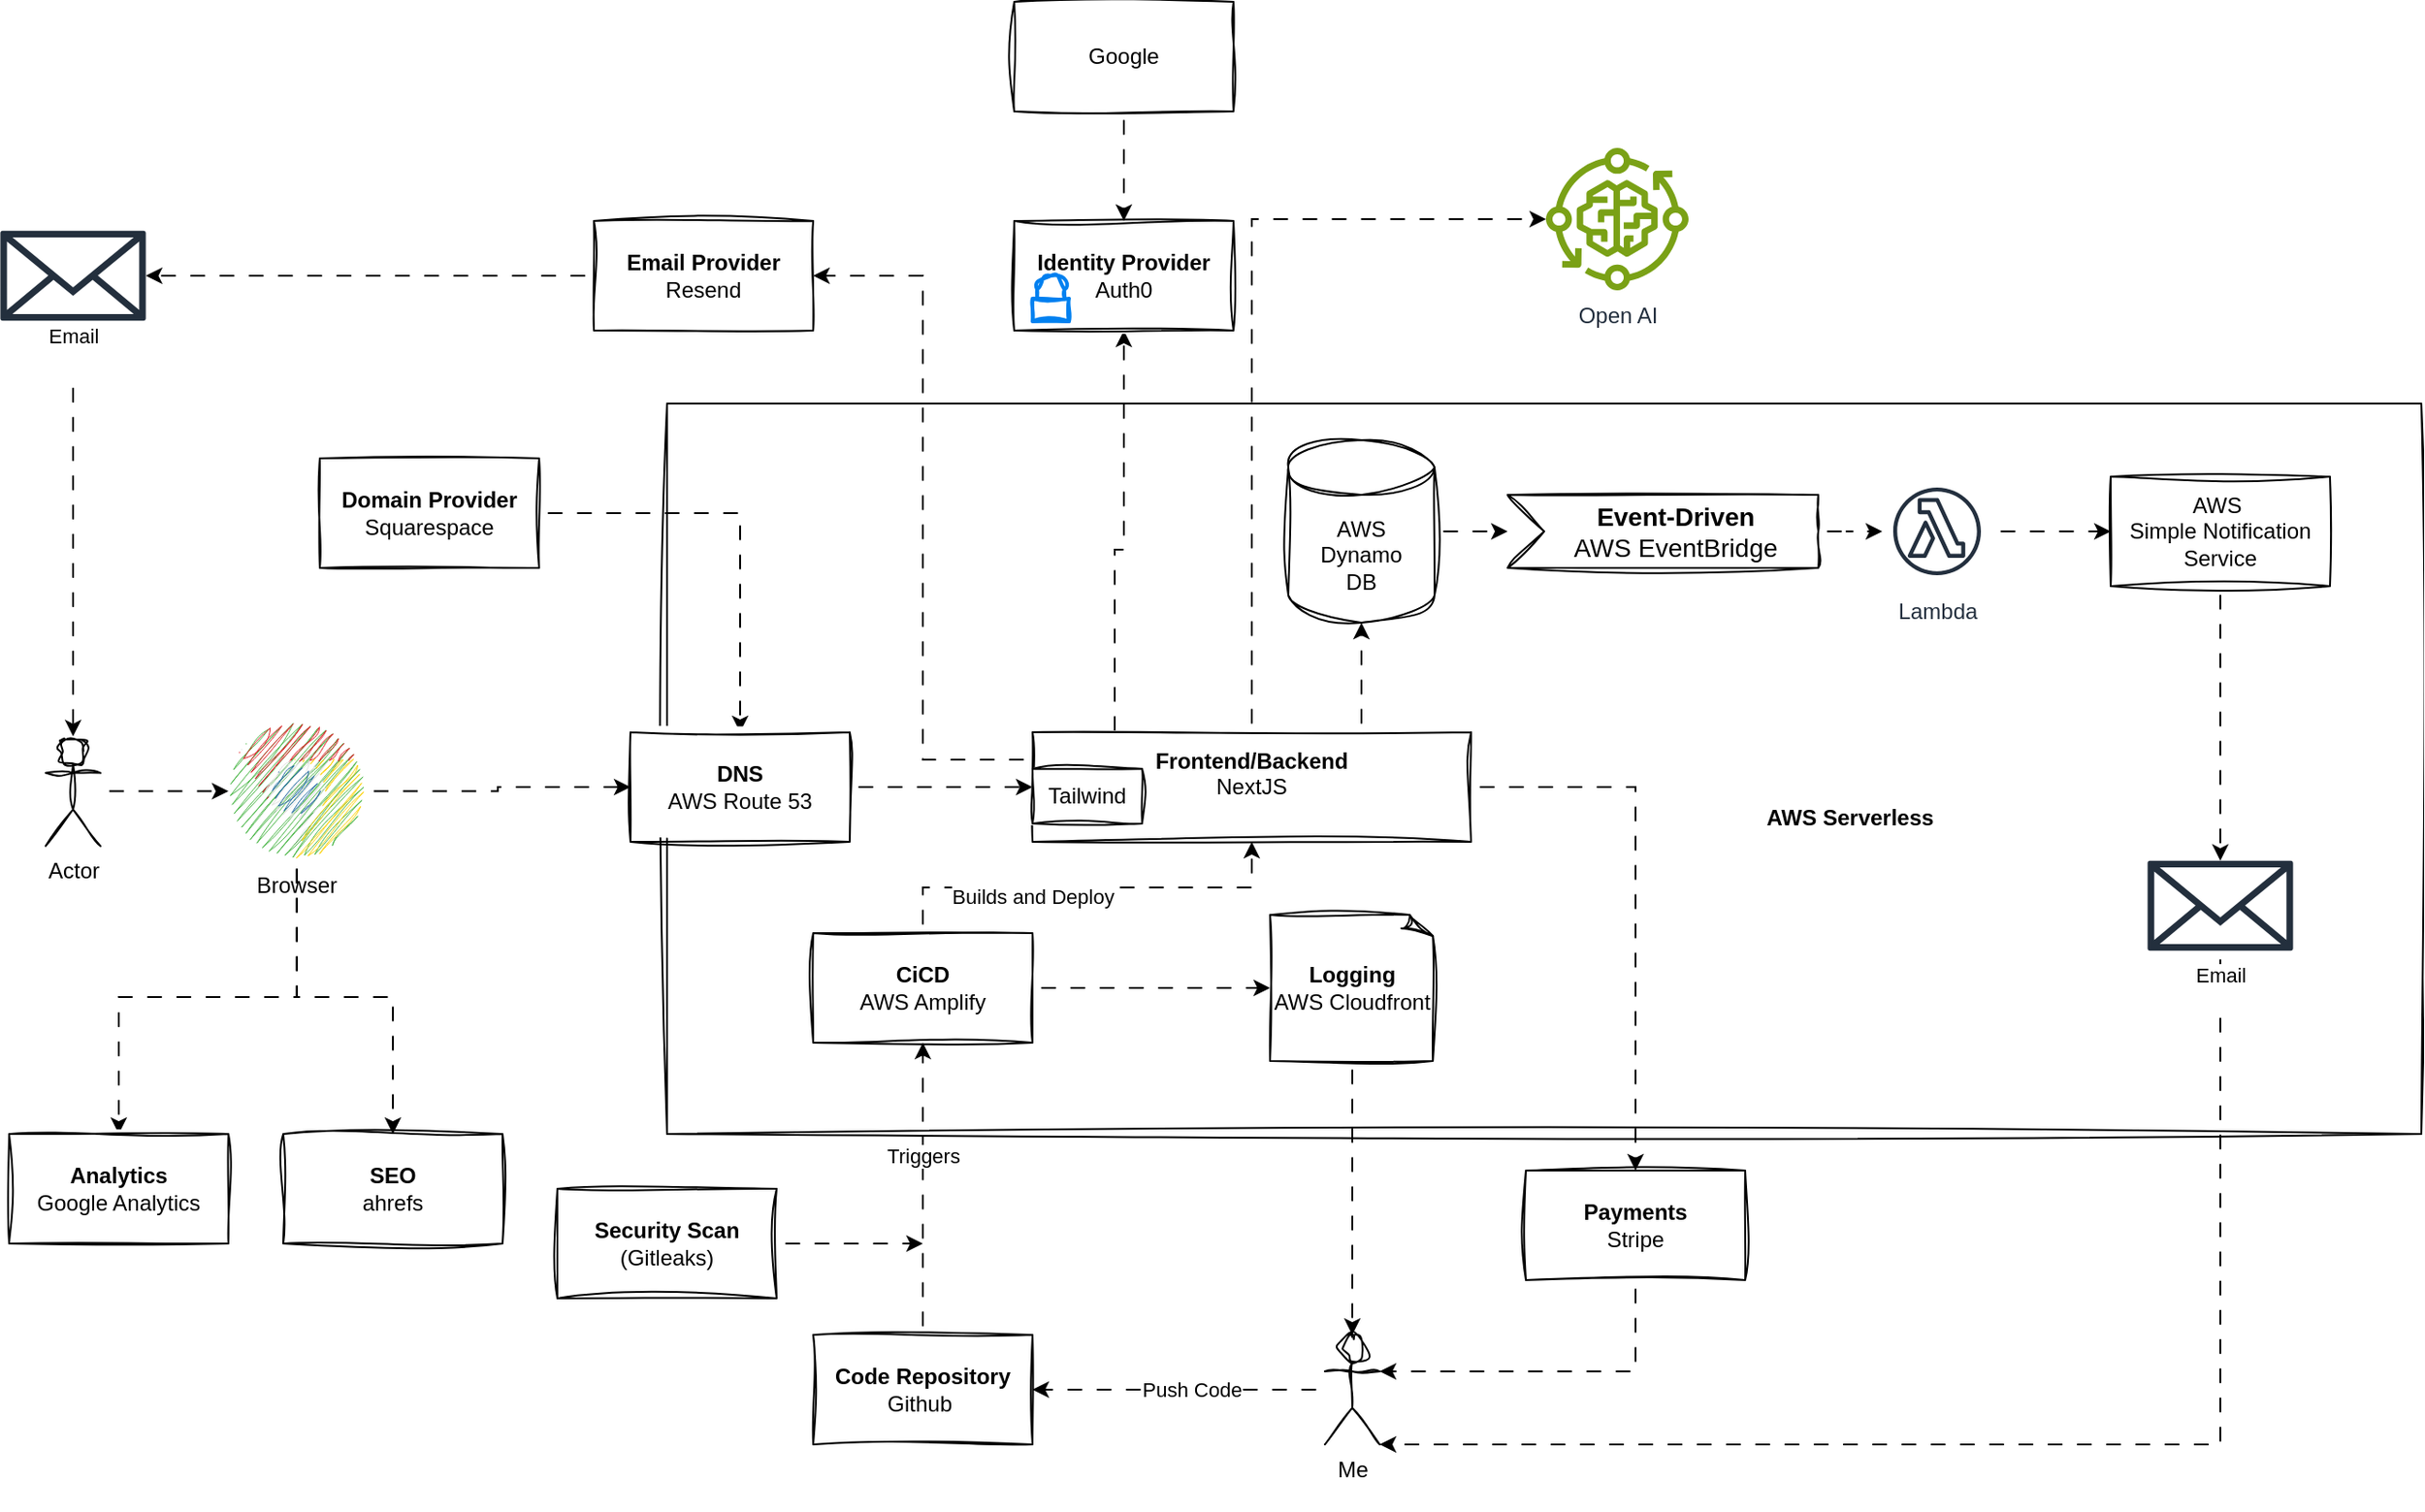 <mxfile version="24.0.0" type="github">
  <diagram name="Page-1" id="stp3hUiWKFvUIHmepx1J">
    <mxGraphModel dx="1851" dy="879" grid="1" gridSize="10" guides="1" tooltips="1" connect="1" arrows="1" fold="1" page="1" pageScale="1" pageWidth="2000" pageHeight="1920" math="0" shadow="0">
      <root>
        <mxCell id="0" />
        <mxCell id="1" parent="0" />
        <mxCell id="7OdH-bz1PqLTHuMWGKov-74" value="" style="rounded=0;whiteSpace=wrap;html=1;sketch=1;hachureGap=4;jiggle=2;curveFitting=1;" parent="1" vertex="1">
          <mxGeometry x="590" y="280" width="960" height="400" as="geometry" />
        </mxCell>
        <mxCell id="7OdH-bz1PqLTHuMWGKov-3" value="" style="edgeStyle=orthogonalEdgeStyle;rounded=0;hachureGap=4;orthogonalLoop=1;jettySize=auto;html=1;entryX=0.5;entryY=0;entryDx=0;entryDy=0;flowAnimation=1;" parent="1" source="7OdH-bz1PqLTHuMWGKov-1" target="7OdH-bz1PqLTHuMWGKov-5" edge="1">
          <mxGeometry relative="1" as="geometry">
            <mxPoint x="440" y="500" as="targetPoint" />
          </mxGeometry>
        </mxCell>
        <mxCell id="7OdH-bz1PqLTHuMWGKov-1" value="&lt;div&gt;&lt;b&gt;Domain Provider&lt;/b&gt;&lt;/div&gt;Squarespace" style="rounded=0;whiteSpace=wrap;html=1;sketch=1;hachureGap=4;jiggle=2;curveFitting=1;" parent="1" vertex="1">
          <mxGeometry x="400" y="310" width="120" height="60" as="geometry" />
        </mxCell>
        <mxCell id="7OdH-bz1PqLTHuMWGKov-12" value="" style="edgeStyle=orthogonalEdgeStyle;rounded=0;hachureGap=4;orthogonalLoop=1;jettySize=auto;html=1;flowAnimation=1;" parent="1" source="7OdH-bz1PqLTHuMWGKov-4" target="7OdH-bz1PqLTHuMWGKov-11" edge="1">
          <mxGeometry relative="1" as="geometry" />
        </mxCell>
        <mxCell id="7OdH-bz1PqLTHuMWGKov-4" value="Actor" style="shape=umlActor;verticalLabelPosition=bottom;verticalAlign=top;html=1;outlineConnect=0;sketch=1;hachureGap=4;jiggle=2;curveFitting=1;" parent="1" vertex="1">
          <mxGeometry x="250" y="462.3" width="30" height="60" as="geometry" />
        </mxCell>
        <mxCell id="7OdH-bz1PqLTHuMWGKov-15" value="" style="edgeStyle=orthogonalEdgeStyle;rounded=0;hachureGap=4;orthogonalLoop=1;jettySize=auto;html=1;flowAnimation=1;" parent="1" source="7OdH-bz1PqLTHuMWGKov-5" target="7OdH-bz1PqLTHuMWGKov-14" edge="1">
          <mxGeometry relative="1" as="geometry" />
        </mxCell>
        <mxCell id="7OdH-bz1PqLTHuMWGKov-5" value="&lt;div&gt;&lt;b&gt;DNS&lt;/b&gt;&lt;/div&gt;AWS Route 53" style="whiteSpace=wrap;html=1;rounded=0;sketch=1;hachureGap=4;jiggle=2;curveFitting=1;" parent="1" vertex="1">
          <mxGeometry x="570" y="460" width="120" height="60" as="geometry" />
        </mxCell>
        <mxCell id="7OdH-bz1PqLTHuMWGKov-13" value="" style="edgeStyle=orthogonalEdgeStyle;rounded=0;hachureGap=4;orthogonalLoop=1;jettySize=auto;html=1;entryX=0;entryY=0.5;entryDx=0;entryDy=0;flowAnimation=1;" parent="1" source="7OdH-bz1PqLTHuMWGKov-11" target="7OdH-bz1PqLTHuMWGKov-5" edge="1">
          <mxGeometry relative="1" as="geometry" />
        </mxCell>
        <mxCell id="7OdH-bz1PqLTHuMWGKov-98" style="edgeStyle=orthogonalEdgeStyle;rounded=0;hachureGap=4;orthogonalLoop=1;jettySize=auto;html=1;entryX=0.5;entryY=0;entryDx=0;entryDy=0;flowAnimation=1;" parent="1" source="7OdH-bz1PqLTHuMWGKov-11" target="7OdH-bz1PqLTHuMWGKov-95" edge="1">
          <mxGeometry relative="1" as="geometry" />
        </mxCell>
        <mxCell id="7OdH-bz1PqLTHuMWGKov-11" value="Browser" style="dashed=0;outlineConnect=0;html=1;align=center;labelPosition=center;verticalLabelPosition=bottom;verticalAlign=top;shape=mxgraph.weblogos.chrome;sketch=1;hachureGap=4;jiggle=2;curveFitting=1;" parent="1" vertex="1">
          <mxGeometry x="350" y="454.6" width="74.8" height="75.4" as="geometry" />
        </mxCell>
        <mxCell id="7OdH-bz1PqLTHuMWGKov-22" value="" style="edgeStyle=orthogonalEdgeStyle;rounded=0;hachureGap=4;orthogonalLoop=1;jettySize=auto;html=1;exitX=1;exitY=0.5;exitDx=0;exitDy=0;flowAnimation=1;" parent="1" source="7OdH-bz1PqLTHuMWGKov-14" target="7OdH-bz1PqLTHuMWGKov-21" edge="1">
          <mxGeometry relative="1" as="geometry" />
        </mxCell>
        <mxCell id="7OdH-bz1PqLTHuMWGKov-28" value="" style="edgeStyle=orthogonalEdgeStyle;rounded=0;hachureGap=4;orthogonalLoop=1;jettySize=auto;html=1;entryX=0.5;entryY=1;entryDx=0;entryDy=0;entryPerimeter=0;exitX=0.75;exitY=0;exitDx=0;exitDy=0;flowAnimation=1;" parent="1" source="7OdH-bz1PqLTHuMWGKov-14" target="7OdH-bz1PqLTHuMWGKov-29" edge="1">
          <mxGeometry relative="1" as="geometry">
            <mxPoint x="960.04" y="370" as="targetPoint" />
          </mxGeometry>
        </mxCell>
        <mxCell id="7OdH-bz1PqLTHuMWGKov-67" value="" style="edgeStyle=orthogonalEdgeStyle;rounded=0;hachureGap=4;orthogonalLoop=1;jettySize=auto;html=1;exitX=0.75;exitY=0;exitDx=0;exitDy=0;flowAnimation=1;" parent="1" source="7OdH-bz1PqLTHuMWGKov-16" target="7OdH-bz1PqLTHuMWGKov-66" edge="1">
          <mxGeometry relative="1" as="geometry" />
        </mxCell>
        <mxCell id="7OdH-bz1PqLTHuMWGKov-79" style="edgeStyle=orthogonalEdgeStyle;rounded=0;hachureGap=4;orthogonalLoop=1;jettySize=auto;html=1;entryX=1;entryY=0.5;entryDx=0;entryDy=0;exitX=0;exitY=0.25;exitDx=0;exitDy=0;flowAnimation=1;" parent="1" source="7OdH-bz1PqLTHuMWGKov-14" target="7OdH-bz1PqLTHuMWGKov-78" edge="1">
          <mxGeometry relative="1" as="geometry" />
        </mxCell>
        <mxCell id="7OdH-bz1PqLTHuMWGKov-87" style="edgeStyle=orthogonalEdgeStyle;rounded=0;hachureGap=4;orthogonalLoop=1;jettySize=auto;html=1;exitX=0.5;exitY=0;exitDx=0;exitDy=0;flowAnimation=1;" parent="1" source="7OdH-bz1PqLTHuMWGKov-14" target="7OdH-bz1PqLTHuMWGKov-86" edge="1">
          <mxGeometry relative="1" as="geometry">
            <Array as="points">
              <mxPoint x="910" y="179" />
            </Array>
          </mxGeometry>
        </mxCell>
        <mxCell id="7OdH-bz1PqLTHuMWGKov-14" value="&lt;div&gt;&lt;b&gt;Frontend/Backend&lt;/b&gt;&lt;br&gt;&lt;/div&gt;NextJS&lt;div&gt;&lt;/div&gt;&lt;div&gt;&lt;br&gt;&lt;/div&gt;" style="whiteSpace=wrap;html=1;rounded=0;sketch=1;hachureGap=4;jiggle=2;curveFitting=1;" parent="1" vertex="1">
          <mxGeometry x="790" y="460" width="240" height="60" as="geometry" />
        </mxCell>
        <mxCell id="7OdH-bz1PqLTHuMWGKov-16" value="Tailwind" style="rounded=0;whiteSpace=wrap;html=1;sketch=1;hachureGap=4;jiggle=2;curveFitting=1;" parent="1" vertex="1">
          <mxGeometry x="790" y="480" width="60" height="30" as="geometry" />
        </mxCell>
        <mxCell id="7OdH-bz1PqLTHuMWGKov-18" value="" style="edgeStyle=orthogonalEdgeStyle;rounded=0;hachureGap=4;orthogonalLoop=1;jettySize=auto;html=1;flowAnimation=1;" parent="1" source="7OdH-bz1PqLTHuMWGKov-17" target="7OdH-bz1PqLTHuMWGKov-14" edge="1">
          <mxGeometry relative="1" as="geometry" />
        </mxCell>
        <mxCell id="7OdH-bz1PqLTHuMWGKov-45" value="Builds and Deploy" style="edgeLabel;html=1;align=center;verticalAlign=middle;resizable=0;points=[];sketch=1;hachureGap=4;jiggle=2;curveFitting=1;" parent="7OdH-bz1PqLTHuMWGKov-18" vertex="1" connectable="0">
          <mxGeometry x="-0.26" y="-5" relative="1" as="geometry">
            <mxPoint as="offset" />
          </mxGeometry>
        </mxCell>
        <mxCell id="7OdH-bz1PqLTHuMWGKov-62" value="" style="edgeStyle=orthogonalEdgeStyle;rounded=0;hachureGap=4;orthogonalLoop=1;jettySize=auto;html=1;flowAnimation=1;" parent="1" source="7OdH-bz1PqLTHuMWGKov-17" target="7OdH-bz1PqLTHuMWGKov-63" edge="1">
          <mxGeometry relative="1" as="geometry">
            <mxPoint x="960" y="600" as="targetPoint" />
          </mxGeometry>
        </mxCell>
        <mxCell id="7OdH-bz1PqLTHuMWGKov-17" value="&lt;b&gt;CiCD&lt;/b&gt;&lt;div&gt;AWS Amplify&lt;/div&gt;" style="rounded=0;whiteSpace=wrap;html=1;sketch=1;hachureGap=4;jiggle=2;curveFitting=1;" parent="1" vertex="1">
          <mxGeometry x="670" y="570" width="120" height="60" as="geometry" />
        </mxCell>
        <mxCell id="7OdH-bz1PqLTHuMWGKov-20" value="" style="edgeStyle=orthogonalEdgeStyle;rounded=0;hachureGap=4;orthogonalLoop=1;jettySize=auto;html=1;flowAnimation=1;" parent="1" source="7OdH-bz1PqLTHuMWGKov-19" target="7OdH-bz1PqLTHuMWGKov-17" edge="1">
          <mxGeometry relative="1" as="geometry" />
        </mxCell>
        <mxCell id="7OdH-bz1PqLTHuMWGKov-44" value="Triggers" style="edgeLabel;html=1;align=center;verticalAlign=middle;resizable=0;points=[];sketch=1;hachureGap=4;jiggle=2;curveFitting=1;" parent="7OdH-bz1PqLTHuMWGKov-20" vertex="1" connectable="0">
          <mxGeometry x="0.222" relative="1" as="geometry">
            <mxPoint as="offset" />
          </mxGeometry>
        </mxCell>
        <mxCell id="7OdH-bz1PqLTHuMWGKov-19" value="&lt;div&gt;&lt;b&gt;Code Repository&lt;/b&gt;&lt;/div&gt;Github&amp;nbsp;" style="rounded=0;whiteSpace=wrap;html=1;sketch=1;hachureGap=4;jiggle=2;curveFitting=1;" parent="1" vertex="1">
          <mxGeometry x="670" y="790" width="120" height="60" as="geometry" />
        </mxCell>
        <mxCell id="7OdH-bz1PqLTHuMWGKov-21" value="&lt;b&gt;Payments&lt;/b&gt;&lt;div&gt;Stripe&lt;/div&gt;" style="whiteSpace=wrap;html=1;rounded=0;sketch=1;hachureGap=4;jiggle=2;curveFitting=1;" parent="1" vertex="1">
          <mxGeometry x="1060" y="700" width="120" height="60" as="geometry" />
        </mxCell>
        <mxCell id="7OdH-bz1PqLTHuMWGKov-32" value="" style="edgeStyle=orthogonalEdgeStyle;rounded=0;hachureGap=4;orthogonalLoop=1;jettySize=auto;html=1;flowAnimation=1;" parent="1" source="7OdH-bz1PqLTHuMWGKov-29" target="7OdH-bz1PqLTHuMWGKov-34" edge="1">
          <mxGeometry relative="1" as="geometry">
            <mxPoint x="1070" y="340" as="targetPoint" />
          </mxGeometry>
        </mxCell>
        <mxCell id="7OdH-bz1PqLTHuMWGKov-29" value="&lt;div&gt;AWS&lt;/div&gt;Dynamo&lt;div&gt;DB&lt;/div&gt;" style="shape=cylinder3;whiteSpace=wrap;html=1;boundedLbl=1;backgroundOutline=1;size=15;sketch=1;hachureGap=4;jiggle=2;curveFitting=1;" parent="1" vertex="1">
          <mxGeometry x="930" y="300" width="80" height="100" as="geometry" />
        </mxCell>
        <mxCell id="7OdH-bz1PqLTHuMWGKov-49" value="" style="edgeStyle=orthogonalEdgeStyle;rounded=0;hachureGap=4;orthogonalLoop=1;jettySize=auto;html=1;flowAnimation=1;" parent="1" source="7OdH-bz1PqLTHuMWGKov-34" target="7OdH-bz1PqLTHuMWGKov-48" edge="1">
          <mxGeometry relative="1" as="geometry" />
        </mxCell>
        <mxCell id="7OdH-bz1PqLTHuMWGKov-34" value="&lt;div&gt;&lt;b&gt;Event-Driven&lt;/b&gt;&lt;/div&gt;AWS EventBridge" style="html=1;shape=mxgraph.infographic.ribbonSimple;notch1=20;notch2=0;align=center;verticalAlign=middle;fontSize=14;fontStyle=0;fillColor=#FFFFFF;flipH=0;spacingRight=0;spacingLeft=14;whiteSpace=wrap;sketch=1;hachureGap=4;jiggle=2;curveFitting=1;" parent="1" vertex="1">
          <mxGeometry x="1050" y="330" width="170" height="40" as="geometry" />
        </mxCell>
        <mxCell id="7OdH-bz1PqLTHuMWGKov-42" value="" style="edgeStyle=orthogonalEdgeStyle;rounded=0;hachureGap=4;orthogonalLoop=1;jettySize=auto;html=1;flowAnimation=1;" parent="1" source="7OdH-bz1PqLTHuMWGKov-38" target="7OdH-bz1PqLTHuMWGKov-19" edge="1">
          <mxGeometry relative="1" as="geometry" />
        </mxCell>
        <mxCell id="7OdH-bz1PqLTHuMWGKov-43" value="Push Code" style="edgeLabel;html=1;align=center;verticalAlign=middle;resizable=0;points=[];sketch=1;hachureGap=4;jiggle=2;curveFitting=1;" parent="7OdH-bz1PqLTHuMWGKov-42" vertex="1" connectable="0">
          <mxGeometry x="-0.081" relative="1" as="geometry">
            <mxPoint as="offset" />
          </mxGeometry>
        </mxCell>
        <mxCell id="7OdH-bz1PqLTHuMWGKov-38" value="Me&lt;div&gt;&lt;br&gt;&lt;/div&gt;" style="shape=umlActor;verticalLabelPosition=bottom;verticalAlign=top;html=1;outlineConnect=0;sketch=1;hachureGap=4;jiggle=2;curveFitting=1;" parent="1" vertex="1">
          <mxGeometry x="950" y="790" width="30" height="60" as="geometry" />
        </mxCell>
        <mxCell id="7OdH-bz1PqLTHuMWGKov-51" value="" style="edgeStyle=orthogonalEdgeStyle;rounded=0;hachureGap=4;orthogonalLoop=1;jettySize=auto;html=1;entryX=0;entryY=0.5;entryDx=0;entryDy=0;flowAnimation=1;" parent="1" source="7OdH-bz1PqLTHuMWGKov-48" target="7OdH-bz1PqLTHuMWGKov-54" edge="1">
          <mxGeometry relative="1" as="geometry">
            <mxPoint x="1420" y="340" as="targetPoint" />
          </mxGeometry>
        </mxCell>
        <mxCell id="7OdH-bz1PqLTHuMWGKov-48" value="Lambda" style="sketch=0;outlineConnect=0;fontColor=#232F3E;gradientColor=none;strokeColor=#232F3E;fillColor=#ffffff;dashed=0;verticalLabelPosition=bottom;verticalAlign=top;align=center;html=1;fontSize=12;fontStyle=0;aspect=fixed;shape=mxgraph.aws4.resourceIcon;resIcon=mxgraph.aws4.lambda_function;hachureGap=4;jiggle=2;curveFitting=1;" parent="1" vertex="1">
          <mxGeometry x="1255" y="320" width="60" height="60" as="geometry" />
        </mxCell>
        <mxCell id="7OdH-bz1PqLTHuMWGKov-57" style="edgeStyle=orthogonalEdgeStyle;rounded=0;hachureGap=4;orthogonalLoop=1;jettySize=auto;html=1;flowAnimation=1;" parent="1" source="7OdH-bz1PqLTHuMWGKov-54" target="7OdH-bz1PqLTHuMWGKov-55" edge="1">
          <mxGeometry relative="1" as="geometry" />
        </mxCell>
        <mxCell id="7OdH-bz1PqLTHuMWGKov-54" value="AWS&amp;nbsp;&lt;div&gt;Simple Notification Service&lt;/div&gt;" style="whiteSpace=wrap;html=1;rounded=0;sketch=1;hachureGap=4;jiggle=2;curveFitting=1;" parent="1" vertex="1">
          <mxGeometry x="1380" y="320" width="120" height="60" as="geometry" />
        </mxCell>
        <mxCell id="7OdH-bz1PqLTHuMWGKov-58" style="edgeStyle=orthogonalEdgeStyle;rounded=0;hachureGap=4;orthogonalLoop=1;jettySize=auto;html=1;flowAnimation=1;" parent="1" source="7OdH-bz1PqLTHuMWGKov-55" target="7OdH-bz1PqLTHuMWGKov-38" edge="1">
          <mxGeometry relative="1" as="geometry">
            <Array as="points">
              <mxPoint x="1440" y="850" />
            </Array>
          </mxGeometry>
        </mxCell>
        <mxCell id="7OdH-bz1PqLTHuMWGKov-60" value="Email&lt;div&gt;&lt;br&gt;&lt;/div&gt;" style="edgeLabel;html=1;align=center;verticalAlign=middle;resizable=0;points=[];sketch=1;hachureGap=4;jiggle=2;curveFitting=1;" parent="7OdH-bz1PqLTHuMWGKov-58" vertex="1" connectable="0">
          <mxGeometry x="-0.588" y="3" relative="1" as="geometry">
            <mxPoint x="-3" y="-130" as="offset" />
          </mxGeometry>
        </mxCell>
        <mxCell id="7OdH-bz1PqLTHuMWGKov-55" value="" style="sketch=0;outlineConnect=0;fontColor=#232F3E;gradientColor=none;fillColor=#232F3D;strokeColor=none;dashed=0;verticalLabelPosition=bottom;verticalAlign=top;align=center;html=1;fontSize=12;fontStyle=0;aspect=fixed;pointerEvents=1;shape=mxgraph.aws4.email_2;hachureGap=4;jiggle=2;curveFitting=1;" parent="1" vertex="1">
          <mxGeometry x="1400.21" y="530" width="79.59" height="50" as="geometry" />
        </mxCell>
        <mxCell id="7OdH-bz1PqLTHuMWGKov-65" style="edgeStyle=orthogonalEdgeStyle;rounded=0;hachureGap=4;orthogonalLoop=1;jettySize=auto;html=1;entryX=0.5;entryY=0;entryDx=0;entryDy=0;entryPerimeter=0;flowAnimation=1;" parent="1" source="7OdH-bz1PqLTHuMWGKov-63" target="7OdH-bz1PqLTHuMWGKov-38" edge="1">
          <mxGeometry relative="1" as="geometry">
            <mxPoint x="1195" y="780" as="targetPoint" />
          </mxGeometry>
        </mxCell>
        <mxCell id="7OdH-bz1PqLTHuMWGKov-63" value="&lt;b&gt;Logging&lt;/b&gt;&lt;div&gt;AWS Cloudfront&lt;/div&gt;" style="whiteSpace=wrap;html=1;shape=mxgraph.basic.document;sketch=1;hachureGap=4;jiggle=2;curveFitting=1;" parent="1" vertex="1">
          <mxGeometry x="920" y="560" width="90" height="80" as="geometry" />
        </mxCell>
        <mxCell id="7OdH-bz1PqLTHuMWGKov-66" value="&lt;div&gt;&lt;b&gt;Identity Provider&lt;/b&gt;&lt;/div&gt;Auth0" style="whiteSpace=wrap;html=1;rounded=0;sketch=1;hachureGap=4;jiggle=2;curveFitting=1;" parent="1" vertex="1">
          <mxGeometry x="780" y="180" width="120" height="60" as="geometry" />
        </mxCell>
        <mxCell id="7OdH-bz1PqLTHuMWGKov-68" value="" style="html=1;verticalLabelPosition=bottom;align=center;labelBackgroundColor=#ffffff;verticalAlign=top;strokeWidth=2;strokeColor=#0080F0;shadow=0;dashed=0;shape=mxgraph.ios7.icons.locked;sketch=1;hachureGap=4;jiggle=2;curveFitting=1;" parent="1" vertex="1">
          <mxGeometry x="790" y="210" width="20" height="25" as="geometry" />
        </mxCell>
        <mxCell id="7OdH-bz1PqLTHuMWGKov-73" value="" style="edgeStyle=orthogonalEdgeStyle;rounded=0;hachureGap=4;orthogonalLoop=1;jettySize=auto;html=1;flowAnimation=1;" parent="1" source="7OdH-bz1PqLTHuMWGKov-69" target="7OdH-bz1PqLTHuMWGKov-66" edge="1">
          <mxGeometry relative="1" as="geometry">
            <mxPoint x="780" y="90" as="targetPoint" />
          </mxGeometry>
        </mxCell>
        <mxCell id="7OdH-bz1PqLTHuMWGKov-69" value="Google" style="whiteSpace=wrap;html=1;rounded=0;sketch=1;hachureGap=4;jiggle=2;curveFitting=1;" parent="1" vertex="1">
          <mxGeometry x="780" y="60" width="120" height="60" as="geometry" />
        </mxCell>
        <mxCell id="7OdH-bz1PqLTHuMWGKov-75" value="&lt;b&gt;AWS Serverless&lt;/b&gt;" style="text;html=1;align=center;verticalAlign=middle;whiteSpace=wrap;rounded=0;strokeWidth=3;" parent="1" vertex="1">
          <mxGeometry x="1160" y="492.3" width="155" height="30" as="geometry" />
        </mxCell>
        <mxCell id="7OdH-bz1PqLTHuMWGKov-82" value="" style="edgeStyle=orthogonalEdgeStyle;rounded=0;hachureGap=4;orthogonalLoop=1;jettySize=auto;html=1;flowAnimation=1;" parent="1" source="7OdH-bz1PqLTHuMWGKov-78" target="7OdH-bz1PqLTHuMWGKov-80" edge="1">
          <mxGeometry relative="1" as="geometry">
            <mxPoint x="470" y="210" as="targetPoint" />
          </mxGeometry>
        </mxCell>
        <mxCell id="7OdH-bz1PqLTHuMWGKov-78" value="&lt;div&gt;&lt;span style=&quot;background-color: initial;&quot;&gt;&lt;b&gt;Email Provider&lt;/b&gt;&lt;/span&gt;&lt;/div&gt;&lt;div&gt;&lt;span style=&quot;background-color: initial;&quot;&gt;Resend&lt;/span&gt;&lt;br&gt;&lt;/div&gt;" style="rounded=0;whiteSpace=wrap;html=1;sketch=1;hachureGap=4;jiggle=2;curveFitting=1;" parent="1" vertex="1">
          <mxGeometry x="550" y="180" width="120" height="60" as="geometry" />
        </mxCell>
        <mxCell id="7OdH-bz1PqLTHuMWGKov-84" value="" style="edgeStyle=orthogonalEdgeStyle;rounded=0;hachureGap=4;orthogonalLoop=1;jettySize=auto;html=1;entryX=0.5;entryY=0;entryDx=0;entryDy=0;entryPerimeter=0;flowAnimation=1;" parent="1" source="7OdH-bz1PqLTHuMWGKov-80" target="7OdH-bz1PqLTHuMWGKov-4" edge="1">
          <mxGeometry relative="1" as="geometry">
            <mxPoint x="264.995" y="310" as="targetPoint" />
          </mxGeometry>
        </mxCell>
        <mxCell id="7OdH-bz1PqLTHuMWGKov-85" value="Email&lt;div&gt;&lt;br&gt;&lt;/div&gt;" style="edgeLabel;html=1;align=center;verticalAlign=middle;resizable=0;points=[];sketch=1;hachureGap=4;jiggle=2;curveFitting=1;" parent="7OdH-bz1PqLTHuMWGKov-84" vertex="1" connectable="0">
          <mxGeometry x="-0.114" y="3" relative="1" as="geometry">
            <mxPoint x="-3" y="-86" as="offset" />
          </mxGeometry>
        </mxCell>
        <mxCell id="7OdH-bz1PqLTHuMWGKov-80" value="" style="sketch=0;outlineConnect=0;fontColor=#232F3E;gradientColor=none;fillColor=#232F3D;strokeColor=none;dashed=0;verticalLabelPosition=bottom;verticalAlign=top;align=center;html=1;fontSize=12;fontStyle=0;aspect=fixed;pointerEvents=1;shape=mxgraph.aws4.email_2;hachureGap=4;jiggle=2;curveFitting=1;" parent="1" vertex="1">
          <mxGeometry x="225.2" y="185" width="79.59" height="50" as="geometry" />
        </mxCell>
        <mxCell id="7OdH-bz1PqLTHuMWGKov-86" value="Open AI" style="sketch=0;outlineConnect=0;fontColor=#232F3E;gradientColor=none;fillColor=#7AA116;strokeColor=none;dashed=0;verticalLabelPosition=bottom;verticalAlign=top;align=center;html=1;fontSize=12;fontStyle=0;aspect=fixed;pointerEvents=1;shape=mxgraph.aws4.iot_greengrass_component_machine_learning;hachureGap=4;jiggle=2;curveFitting=1;" parent="1" vertex="1">
          <mxGeometry x="1071" y="140" width="78" height="78" as="geometry" />
        </mxCell>
        <mxCell id="7OdH-bz1PqLTHuMWGKov-92" style="edgeStyle=orthogonalEdgeStyle;rounded=0;hachureGap=4;orthogonalLoop=1;jettySize=auto;html=1;entryX=1;entryY=0.333;entryDx=0;entryDy=0;entryPerimeter=0;exitX=0.5;exitY=1;exitDx=0;exitDy=0;flowAnimation=1;" parent="1" source="7OdH-bz1PqLTHuMWGKov-21" target="7OdH-bz1PqLTHuMWGKov-38" edge="1">
          <mxGeometry relative="1" as="geometry" />
        </mxCell>
        <mxCell id="7OdH-bz1PqLTHuMWGKov-94" style="edgeStyle=orthogonalEdgeStyle;rounded=0;hachureGap=4;orthogonalLoop=1;jettySize=auto;html=1;flowAnimation=1;" parent="1" source="7OdH-bz1PqLTHuMWGKov-93" edge="1">
          <mxGeometry relative="1" as="geometry">
            <mxPoint x="730" y="740" as="targetPoint" />
          </mxGeometry>
        </mxCell>
        <mxCell id="7OdH-bz1PqLTHuMWGKov-93" value="&lt;b&gt;Security Scan&lt;/b&gt;&lt;div&gt;(Gitleaks)&lt;/div&gt;" style="rounded=0;whiteSpace=wrap;html=1;sketch=1;hachureGap=4;jiggle=2;curveFitting=1;" parent="1" vertex="1">
          <mxGeometry x="530" y="710" width="120" height="60" as="geometry" />
        </mxCell>
        <mxCell id="7OdH-bz1PqLTHuMWGKov-95" value="&lt;div&gt;&lt;b&gt;Analytics&lt;/b&gt;&lt;/div&gt;Google Analytics" style="whiteSpace=wrap;html=1;rounded=0;sketch=1;hachureGap=4;jiggle=2;curveFitting=1;" parent="1" vertex="1">
          <mxGeometry x="230" y="680" width="120" height="60" as="geometry" />
        </mxCell>
        <mxCell id="7OdH-bz1PqLTHuMWGKov-99" value="&lt;div&gt;&lt;b&gt;SEO&lt;/b&gt;&lt;/div&gt;ahrefs" style="whiteSpace=wrap;html=1;rounded=0;sketch=1;hachureGap=4;jiggle=2;curveFitting=1;" parent="1" vertex="1">
          <mxGeometry x="380" y="680" width="120" height="60" as="geometry" />
        </mxCell>
        <mxCell id="7OdH-bz1PqLTHuMWGKov-100" style="edgeStyle=orthogonalEdgeStyle;rounded=0;hachureGap=4;orthogonalLoop=1;jettySize=auto;html=1;flowAnimation=1;" parent="1" source="7OdH-bz1PqLTHuMWGKov-11" target="7OdH-bz1PqLTHuMWGKov-99" edge="1">
          <mxGeometry relative="1" as="geometry">
            <mxPoint x="397" y="540" as="sourcePoint" />
            <mxPoint x="300" y="690" as="targetPoint" />
          </mxGeometry>
        </mxCell>
      </root>
    </mxGraphModel>
  </diagram>
</mxfile>
